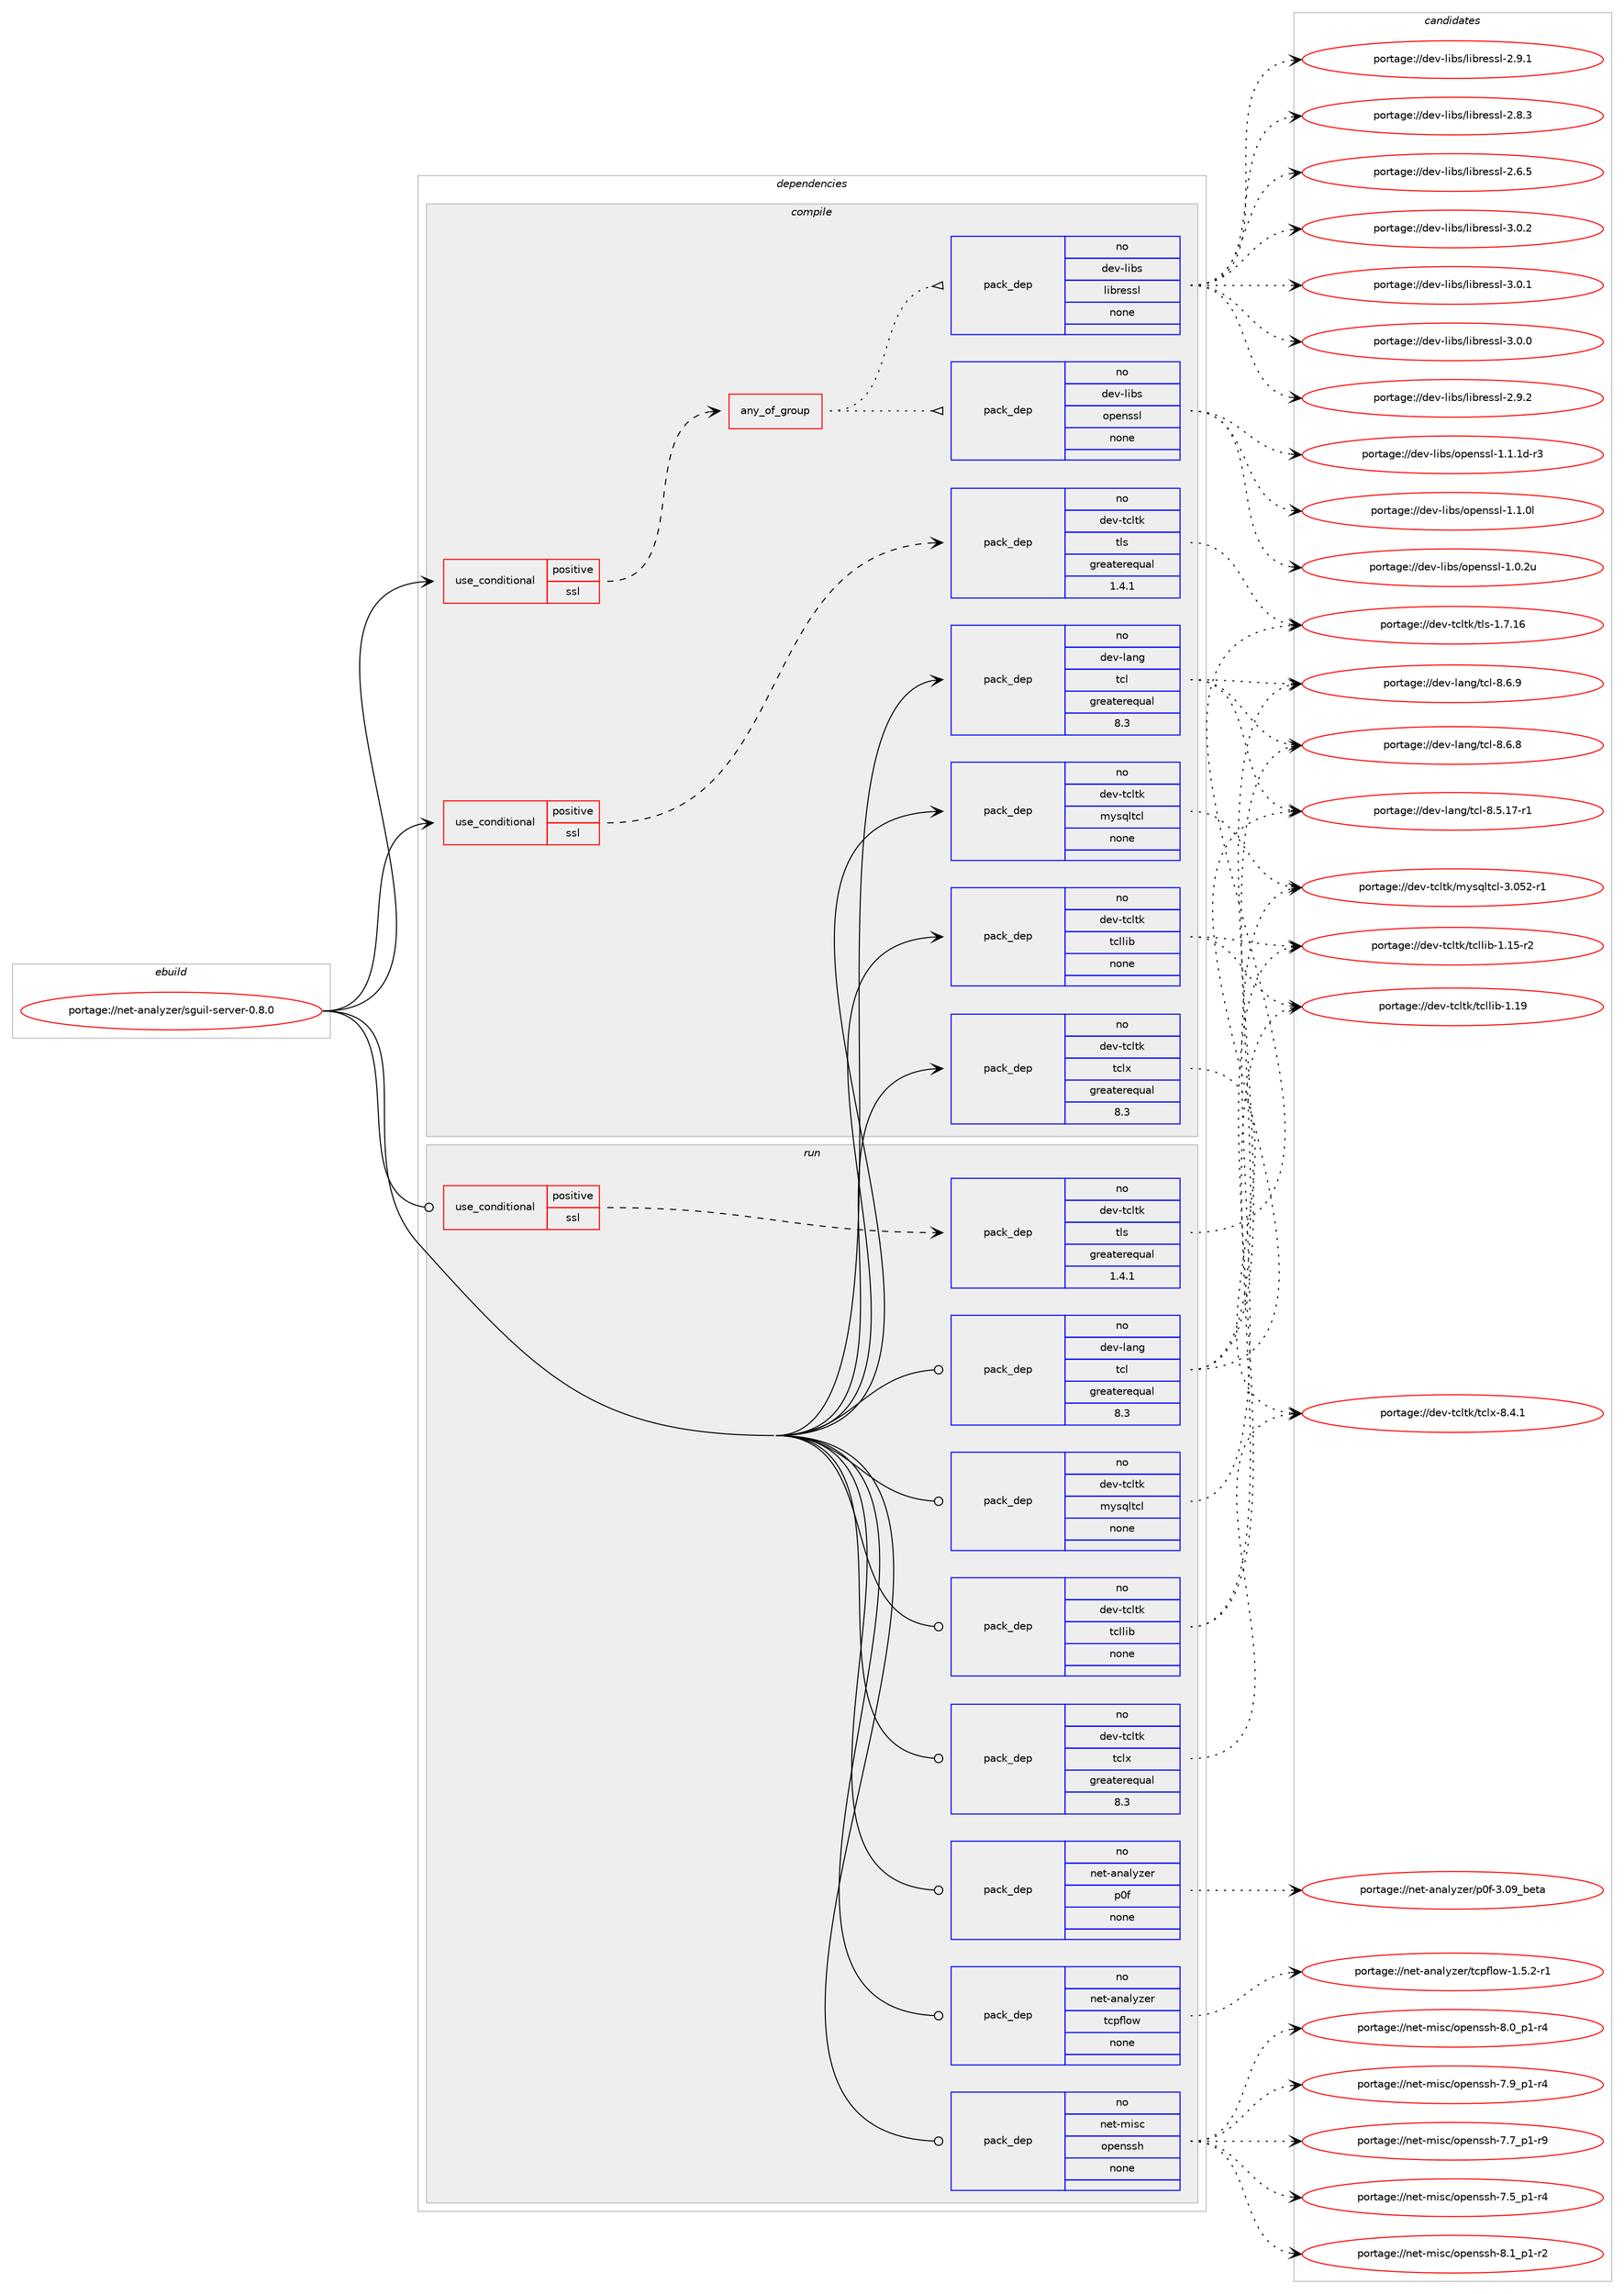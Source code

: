 digraph prolog {

# *************
# Graph options
# *************

newrank=true;
concentrate=true;
compound=true;
graph [rankdir=LR,fontname=Helvetica,fontsize=10,ranksep=1.5];#, ranksep=2.5, nodesep=0.2];
edge  [arrowhead=vee];
node  [fontname=Helvetica,fontsize=10];

# **********
# The ebuild
# **********

subgraph cluster_leftcol {
color=gray;
rank=same;
label=<<i>ebuild</i>>;
id [label="portage://net-analyzer/sguil-server-0.8.0", color=red, width=4, href="../net-analyzer/sguil-server-0.8.0.svg"];
}

# ****************
# The dependencies
# ****************

subgraph cluster_midcol {
color=gray;
label=<<i>dependencies</i>>;
subgraph cluster_compile {
fillcolor="#eeeeee";
style=filled;
label=<<i>compile</i>>;
subgraph cond35566 {
dependency158618 [label=<<TABLE BORDER="0" CELLBORDER="1" CELLSPACING="0" CELLPADDING="4"><TR><TD ROWSPAN="3" CELLPADDING="10">use_conditional</TD></TR><TR><TD>positive</TD></TR><TR><TD>ssl</TD></TR></TABLE>>, shape=none, color=red];
subgraph any2391 {
dependency158619 [label=<<TABLE BORDER="0" CELLBORDER="1" CELLSPACING="0" CELLPADDING="4"><TR><TD CELLPADDING="10">any_of_group</TD></TR></TABLE>>, shape=none, color=red];subgraph pack120506 {
dependency158620 [label=<<TABLE BORDER="0" CELLBORDER="1" CELLSPACING="0" CELLPADDING="4" WIDTH="220"><TR><TD ROWSPAN="6" CELLPADDING="30">pack_dep</TD></TR><TR><TD WIDTH="110">no</TD></TR><TR><TD>dev-libs</TD></TR><TR><TD>openssl</TD></TR><TR><TD>none</TD></TR><TR><TD></TD></TR></TABLE>>, shape=none, color=blue];
}
dependency158619:e -> dependency158620:w [weight=20,style="dotted",arrowhead="oinv"];
subgraph pack120507 {
dependency158621 [label=<<TABLE BORDER="0" CELLBORDER="1" CELLSPACING="0" CELLPADDING="4" WIDTH="220"><TR><TD ROWSPAN="6" CELLPADDING="30">pack_dep</TD></TR><TR><TD WIDTH="110">no</TD></TR><TR><TD>dev-libs</TD></TR><TR><TD>libressl</TD></TR><TR><TD>none</TD></TR><TR><TD></TD></TR></TABLE>>, shape=none, color=blue];
}
dependency158619:e -> dependency158621:w [weight=20,style="dotted",arrowhead="oinv"];
}
dependency158618:e -> dependency158619:w [weight=20,style="dashed",arrowhead="vee"];
}
id:e -> dependency158618:w [weight=20,style="solid",arrowhead="vee"];
subgraph cond35567 {
dependency158622 [label=<<TABLE BORDER="0" CELLBORDER="1" CELLSPACING="0" CELLPADDING="4"><TR><TD ROWSPAN="3" CELLPADDING="10">use_conditional</TD></TR><TR><TD>positive</TD></TR><TR><TD>ssl</TD></TR></TABLE>>, shape=none, color=red];
subgraph pack120508 {
dependency158623 [label=<<TABLE BORDER="0" CELLBORDER="1" CELLSPACING="0" CELLPADDING="4" WIDTH="220"><TR><TD ROWSPAN="6" CELLPADDING="30">pack_dep</TD></TR><TR><TD WIDTH="110">no</TD></TR><TR><TD>dev-tcltk</TD></TR><TR><TD>tls</TD></TR><TR><TD>greaterequal</TD></TR><TR><TD>1.4.1</TD></TR></TABLE>>, shape=none, color=blue];
}
dependency158622:e -> dependency158623:w [weight=20,style="dashed",arrowhead="vee"];
}
id:e -> dependency158622:w [weight=20,style="solid",arrowhead="vee"];
subgraph pack120509 {
dependency158624 [label=<<TABLE BORDER="0" CELLBORDER="1" CELLSPACING="0" CELLPADDING="4" WIDTH="220"><TR><TD ROWSPAN="6" CELLPADDING="30">pack_dep</TD></TR><TR><TD WIDTH="110">no</TD></TR><TR><TD>dev-lang</TD></TR><TR><TD>tcl</TD></TR><TR><TD>greaterequal</TD></TR><TR><TD>8.3</TD></TR></TABLE>>, shape=none, color=blue];
}
id:e -> dependency158624:w [weight=20,style="solid",arrowhead="vee"];
subgraph pack120510 {
dependency158625 [label=<<TABLE BORDER="0" CELLBORDER="1" CELLSPACING="0" CELLPADDING="4" WIDTH="220"><TR><TD ROWSPAN="6" CELLPADDING="30">pack_dep</TD></TR><TR><TD WIDTH="110">no</TD></TR><TR><TD>dev-tcltk</TD></TR><TR><TD>mysqltcl</TD></TR><TR><TD>none</TD></TR><TR><TD></TD></TR></TABLE>>, shape=none, color=blue];
}
id:e -> dependency158625:w [weight=20,style="solid",arrowhead="vee"];
subgraph pack120511 {
dependency158626 [label=<<TABLE BORDER="0" CELLBORDER="1" CELLSPACING="0" CELLPADDING="4" WIDTH="220"><TR><TD ROWSPAN="6" CELLPADDING="30">pack_dep</TD></TR><TR><TD WIDTH="110">no</TD></TR><TR><TD>dev-tcltk</TD></TR><TR><TD>tcllib</TD></TR><TR><TD>none</TD></TR><TR><TD></TD></TR></TABLE>>, shape=none, color=blue];
}
id:e -> dependency158626:w [weight=20,style="solid",arrowhead="vee"];
subgraph pack120512 {
dependency158627 [label=<<TABLE BORDER="0" CELLBORDER="1" CELLSPACING="0" CELLPADDING="4" WIDTH="220"><TR><TD ROWSPAN="6" CELLPADDING="30">pack_dep</TD></TR><TR><TD WIDTH="110">no</TD></TR><TR><TD>dev-tcltk</TD></TR><TR><TD>tclx</TD></TR><TR><TD>greaterequal</TD></TR><TR><TD>8.3</TD></TR></TABLE>>, shape=none, color=blue];
}
id:e -> dependency158627:w [weight=20,style="solid",arrowhead="vee"];
}
subgraph cluster_compileandrun {
fillcolor="#eeeeee";
style=filled;
label=<<i>compile and run</i>>;
}
subgraph cluster_run {
fillcolor="#eeeeee";
style=filled;
label=<<i>run</i>>;
subgraph cond35568 {
dependency158628 [label=<<TABLE BORDER="0" CELLBORDER="1" CELLSPACING="0" CELLPADDING="4"><TR><TD ROWSPAN="3" CELLPADDING="10">use_conditional</TD></TR><TR><TD>positive</TD></TR><TR><TD>ssl</TD></TR></TABLE>>, shape=none, color=red];
subgraph pack120513 {
dependency158629 [label=<<TABLE BORDER="0" CELLBORDER="1" CELLSPACING="0" CELLPADDING="4" WIDTH="220"><TR><TD ROWSPAN="6" CELLPADDING="30">pack_dep</TD></TR><TR><TD WIDTH="110">no</TD></TR><TR><TD>dev-tcltk</TD></TR><TR><TD>tls</TD></TR><TR><TD>greaterequal</TD></TR><TR><TD>1.4.1</TD></TR></TABLE>>, shape=none, color=blue];
}
dependency158628:e -> dependency158629:w [weight=20,style="dashed",arrowhead="vee"];
}
id:e -> dependency158628:w [weight=20,style="solid",arrowhead="odot"];
subgraph pack120514 {
dependency158630 [label=<<TABLE BORDER="0" CELLBORDER="1" CELLSPACING="0" CELLPADDING="4" WIDTH="220"><TR><TD ROWSPAN="6" CELLPADDING="30">pack_dep</TD></TR><TR><TD WIDTH="110">no</TD></TR><TR><TD>dev-lang</TD></TR><TR><TD>tcl</TD></TR><TR><TD>greaterequal</TD></TR><TR><TD>8.3</TD></TR></TABLE>>, shape=none, color=blue];
}
id:e -> dependency158630:w [weight=20,style="solid",arrowhead="odot"];
subgraph pack120515 {
dependency158631 [label=<<TABLE BORDER="0" CELLBORDER="1" CELLSPACING="0" CELLPADDING="4" WIDTH="220"><TR><TD ROWSPAN="6" CELLPADDING="30">pack_dep</TD></TR><TR><TD WIDTH="110">no</TD></TR><TR><TD>dev-tcltk</TD></TR><TR><TD>mysqltcl</TD></TR><TR><TD>none</TD></TR><TR><TD></TD></TR></TABLE>>, shape=none, color=blue];
}
id:e -> dependency158631:w [weight=20,style="solid",arrowhead="odot"];
subgraph pack120516 {
dependency158632 [label=<<TABLE BORDER="0" CELLBORDER="1" CELLSPACING="0" CELLPADDING="4" WIDTH="220"><TR><TD ROWSPAN="6" CELLPADDING="30">pack_dep</TD></TR><TR><TD WIDTH="110">no</TD></TR><TR><TD>dev-tcltk</TD></TR><TR><TD>tcllib</TD></TR><TR><TD>none</TD></TR><TR><TD></TD></TR></TABLE>>, shape=none, color=blue];
}
id:e -> dependency158632:w [weight=20,style="solid",arrowhead="odot"];
subgraph pack120517 {
dependency158633 [label=<<TABLE BORDER="0" CELLBORDER="1" CELLSPACING="0" CELLPADDING="4" WIDTH="220"><TR><TD ROWSPAN="6" CELLPADDING="30">pack_dep</TD></TR><TR><TD WIDTH="110">no</TD></TR><TR><TD>dev-tcltk</TD></TR><TR><TD>tclx</TD></TR><TR><TD>greaterequal</TD></TR><TR><TD>8.3</TD></TR></TABLE>>, shape=none, color=blue];
}
id:e -> dependency158633:w [weight=20,style="solid",arrowhead="odot"];
subgraph pack120518 {
dependency158634 [label=<<TABLE BORDER="0" CELLBORDER="1" CELLSPACING="0" CELLPADDING="4" WIDTH="220"><TR><TD ROWSPAN="6" CELLPADDING="30">pack_dep</TD></TR><TR><TD WIDTH="110">no</TD></TR><TR><TD>net-analyzer</TD></TR><TR><TD>p0f</TD></TR><TR><TD>none</TD></TR><TR><TD></TD></TR></TABLE>>, shape=none, color=blue];
}
id:e -> dependency158634:w [weight=20,style="solid",arrowhead="odot"];
subgraph pack120519 {
dependency158635 [label=<<TABLE BORDER="0" CELLBORDER="1" CELLSPACING="0" CELLPADDING="4" WIDTH="220"><TR><TD ROWSPAN="6" CELLPADDING="30">pack_dep</TD></TR><TR><TD WIDTH="110">no</TD></TR><TR><TD>net-analyzer</TD></TR><TR><TD>tcpflow</TD></TR><TR><TD>none</TD></TR><TR><TD></TD></TR></TABLE>>, shape=none, color=blue];
}
id:e -> dependency158635:w [weight=20,style="solid",arrowhead="odot"];
subgraph pack120520 {
dependency158636 [label=<<TABLE BORDER="0" CELLBORDER="1" CELLSPACING="0" CELLPADDING="4" WIDTH="220"><TR><TD ROWSPAN="6" CELLPADDING="30">pack_dep</TD></TR><TR><TD WIDTH="110">no</TD></TR><TR><TD>net-misc</TD></TR><TR><TD>openssh</TD></TR><TR><TD>none</TD></TR><TR><TD></TD></TR></TABLE>>, shape=none, color=blue];
}
id:e -> dependency158636:w [weight=20,style="solid",arrowhead="odot"];
}
}

# **************
# The candidates
# **************

subgraph cluster_choices {
rank=same;
color=gray;
label=<<i>candidates</i>>;

subgraph choice120506 {
color=black;
nodesep=1;
choice1001011184510810598115471111121011101151151084549464946491004511451 [label="portage://dev-libs/openssl-1.1.1d-r3", color=red, width=4,href="../dev-libs/openssl-1.1.1d-r3.svg"];
choice100101118451081059811547111112101110115115108454946494648108 [label="portage://dev-libs/openssl-1.1.0l", color=red, width=4,href="../dev-libs/openssl-1.1.0l.svg"];
choice100101118451081059811547111112101110115115108454946484650117 [label="portage://dev-libs/openssl-1.0.2u", color=red, width=4,href="../dev-libs/openssl-1.0.2u.svg"];
dependency158620:e -> choice1001011184510810598115471111121011101151151084549464946491004511451:w [style=dotted,weight="100"];
dependency158620:e -> choice100101118451081059811547111112101110115115108454946494648108:w [style=dotted,weight="100"];
dependency158620:e -> choice100101118451081059811547111112101110115115108454946484650117:w [style=dotted,weight="100"];
}
subgraph choice120507 {
color=black;
nodesep=1;
choice10010111845108105981154710810598114101115115108455146484650 [label="portage://dev-libs/libressl-3.0.2", color=red, width=4,href="../dev-libs/libressl-3.0.2.svg"];
choice10010111845108105981154710810598114101115115108455146484649 [label="portage://dev-libs/libressl-3.0.1", color=red, width=4,href="../dev-libs/libressl-3.0.1.svg"];
choice10010111845108105981154710810598114101115115108455146484648 [label="portage://dev-libs/libressl-3.0.0", color=red, width=4,href="../dev-libs/libressl-3.0.0.svg"];
choice10010111845108105981154710810598114101115115108455046574650 [label="portage://dev-libs/libressl-2.9.2", color=red, width=4,href="../dev-libs/libressl-2.9.2.svg"];
choice10010111845108105981154710810598114101115115108455046574649 [label="portage://dev-libs/libressl-2.9.1", color=red, width=4,href="../dev-libs/libressl-2.9.1.svg"];
choice10010111845108105981154710810598114101115115108455046564651 [label="portage://dev-libs/libressl-2.8.3", color=red, width=4,href="../dev-libs/libressl-2.8.3.svg"];
choice10010111845108105981154710810598114101115115108455046544653 [label="portage://dev-libs/libressl-2.6.5", color=red, width=4,href="../dev-libs/libressl-2.6.5.svg"];
dependency158621:e -> choice10010111845108105981154710810598114101115115108455146484650:w [style=dotted,weight="100"];
dependency158621:e -> choice10010111845108105981154710810598114101115115108455146484649:w [style=dotted,weight="100"];
dependency158621:e -> choice10010111845108105981154710810598114101115115108455146484648:w [style=dotted,weight="100"];
dependency158621:e -> choice10010111845108105981154710810598114101115115108455046574650:w [style=dotted,weight="100"];
dependency158621:e -> choice10010111845108105981154710810598114101115115108455046574649:w [style=dotted,weight="100"];
dependency158621:e -> choice10010111845108105981154710810598114101115115108455046564651:w [style=dotted,weight="100"];
dependency158621:e -> choice10010111845108105981154710810598114101115115108455046544653:w [style=dotted,weight="100"];
}
subgraph choice120508 {
color=black;
nodesep=1;
choice10010111845116991081161074711610811545494655464954 [label="portage://dev-tcltk/tls-1.7.16", color=red, width=4,href="../dev-tcltk/tls-1.7.16.svg"];
dependency158623:e -> choice10010111845116991081161074711610811545494655464954:w [style=dotted,weight="100"];
}
subgraph choice120509 {
color=black;
nodesep=1;
choice10010111845108971101034711699108455646544657 [label="portage://dev-lang/tcl-8.6.9", color=red, width=4,href="../dev-lang/tcl-8.6.9.svg"];
choice10010111845108971101034711699108455646544656 [label="portage://dev-lang/tcl-8.6.8", color=red, width=4,href="../dev-lang/tcl-8.6.8.svg"];
choice10010111845108971101034711699108455646534649554511449 [label="portage://dev-lang/tcl-8.5.17-r1", color=red, width=4,href="../dev-lang/tcl-8.5.17-r1.svg"];
dependency158624:e -> choice10010111845108971101034711699108455646544657:w [style=dotted,weight="100"];
dependency158624:e -> choice10010111845108971101034711699108455646544656:w [style=dotted,weight="100"];
dependency158624:e -> choice10010111845108971101034711699108455646534649554511449:w [style=dotted,weight="100"];
}
subgraph choice120510 {
color=black;
nodesep=1;
choice100101118451169910811610747109121115113108116991084551464853504511449 [label="portage://dev-tcltk/mysqltcl-3.052-r1", color=red, width=4,href="../dev-tcltk/mysqltcl-3.052-r1.svg"];
dependency158625:e -> choice100101118451169910811610747109121115113108116991084551464853504511449:w [style=dotted,weight="100"];
}
subgraph choice120511 {
color=black;
nodesep=1;
choice10010111845116991081161074711699108108105984549464957 [label="portage://dev-tcltk/tcllib-1.19", color=red, width=4,href="../dev-tcltk/tcllib-1.19.svg"];
choice100101118451169910811610747116991081081059845494649534511450 [label="portage://dev-tcltk/tcllib-1.15-r2", color=red, width=4,href="../dev-tcltk/tcllib-1.15-r2.svg"];
dependency158626:e -> choice10010111845116991081161074711699108108105984549464957:w [style=dotted,weight="100"];
dependency158626:e -> choice100101118451169910811610747116991081081059845494649534511450:w [style=dotted,weight="100"];
}
subgraph choice120512 {
color=black;
nodesep=1;
choice10010111845116991081161074711699108120455646524649 [label="portage://dev-tcltk/tclx-8.4.1", color=red, width=4,href="../dev-tcltk/tclx-8.4.1.svg"];
dependency158627:e -> choice10010111845116991081161074711699108120455646524649:w [style=dotted,weight="100"];
}
subgraph choice120513 {
color=black;
nodesep=1;
choice10010111845116991081161074711610811545494655464954 [label="portage://dev-tcltk/tls-1.7.16", color=red, width=4,href="../dev-tcltk/tls-1.7.16.svg"];
dependency158629:e -> choice10010111845116991081161074711610811545494655464954:w [style=dotted,weight="100"];
}
subgraph choice120514 {
color=black;
nodesep=1;
choice10010111845108971101034711699108455646544657 [label="portage://dev-lang/tcl-8.6.9", color=red, width=4,href="../dev-lang/tcl-8.6.9.svg"];
choice10010111845108971101034711699108455646544656 [label="portage://dev-lang/tcl-8.6.8", color=red, width=4,href="../dev-lang/tcl-8.6.8.svg"];
choice10010111845108971101034711699108455646534649554511449 [label="portage://dev-lang/tcl-8.5.17-r1", color=red, width=4,href="../dev-lang/tcl-8.5.17-r1.svg"];
dependency158630:e -> choice10010111845108971101034711699108455646544657:w [style=dotted,weight="100"];
dependency158630:e -> choice10010111845108971101034711699108455646544656:w [style=dotted,weight="100"];
dependency158630:e -> choice10010111845108971101034711699108455646534649554511449:w [style=dotted,weight="100"];
}
subgraph choice120515 {
color=black;
nodesep=1;
choice100101118451169910811610747109121115113108116991084551464853504511449 [label="portage://dev-tcltk/mysqltcl-3.052-r1", color=red, width=4,href="../dev-tcltk/mysqltcl-3.052-r1.svg"];
dependency158631:e -> choice100101118451169910811610747109121115113108116991084551464853504511449:w [style=dotted,weight="100"];
}
subgraph choice120516 {
color=black;
nodesep=1;
choice10010111845116991081161074711699108108105984549464957 [label="portage://dev-tcltk/tcllib-1.19", color=red, width=4,href="../dev-tcltk/tcllib-1.19.svg"];
choice100101118451169910811610747116991081081059845494649534511450 [label="portage://dev-tcltk/tcllib-1.15-r2", color=red, width=4,href="../dev-tcltk/tcllib-1.15-r2.svg"];
dependency158632:e -> choice10010111845116991081161074711699108108105984549464957:w [style=dotted,weight="100"];
dependency158632:e -> choice100101118451169910811610747116991081081059845494649534511450:w [style=dotted,weight="100"];
}
subgraph choice120517 {
color=black;
nodesep=1;
choice10010111845116991081161074711699108120455646524649 [label="portage://dev-tcltk/tclx-8.4.1", color=red, width=4,href="../dev-tcltk/tclx-8.4.1.svg"];
dependency158633:e -> choice10010111845116991081161074711699108120455646524649:w [style=dotted,weight="100"];
}
subgraph choice120518 {
color=black;
nodesep=1;
choice11010111645971109710812112210111447112481024551464857959810111697 [label="portage://net-analyzer/p0f-3.09_beta", color=red, width=4,href="../net-analyzer/p0f-3.09_beta.svg"];
dependency158634:e -> choice11010111645971109710812112210111447112481024551464857959810111697:w [style=dotted,weight="100"];
}
subgraph choice120519 {
color=black;
nodesep=1;
choice11010111645971109710812112210111447116991121021081111194549465346504511449 [label="portage://net-analyzer/tcpflow-1.5.2-r1", color=red, width=4,href="../net-analyzer/tcpflow-1.5.2-r1.svg"];
dependency158635:e -> choice11010111645971109710812112210111447116991121021081111194549465346504511449:w [style=dotted,weight="100"];
}
subgraph choice120520 {
color=black;
nodesep=1;
choice1101011164510910511599471111121011101151151044556464995112494511450 [label="portage://net-misc/openssh-8.1_p1-r2", color=red, width=4,href="../net-misc/openssh-8.1_p1-r2.svg"];
choice1101011164510910511599471111121011101151151044556464895112494511452 [label="portage://net-misc/openssh-8.0_p1-r4", color=red, width=4,href="../net-misc/openssh-8.0_p1-r4.svg"];
choice1101011164510910511599471111121011101151151044555465795112494511452 [label="portage://net-misc/openssh-7.9_p1-r4", color=red, width=4,href="../net-misc/openssh-7.9_p1-r4.svg"];
choice1101011164510910511599471111121011101151151044555465595112494511457 [label="portage://net-misc/openssh-7.7_p1-r9", color=red, width=4,href="../net-misc/openssh-7.7_p1-r9.svg"];
choice1101011164510910511599471111121011101151151044555465395112494511452 [label="portage://net-misc/openssh-7.5_p1-r4", color=red, width=4,href="../net-misc/openssh-7.5_p1-r4.svg"];
dependency158636:e -> choice1101011164510910511599471111121011101151151044556464995112494511450:w [style=dotted,weight="100"];
dependency158636:e -> choice1101011164510910511599471111121011101151151044556464895112494511452:w [style=dotted,weight="100"];
dependency158636:e -> choice1101011164510910511599471111121011101151151044555465795112494511452:w [style=dotted,weight="100"];
dependency158636:e -> choice1101011164510910511599471111121011101151151044555465595112494511457:w [style=dotted,weight="100"];
dependency158636:e -> choice1101011164510910511599471111121011101151151044555465395112494511452:w [style=dotted,weight="100"];
}
}

}
